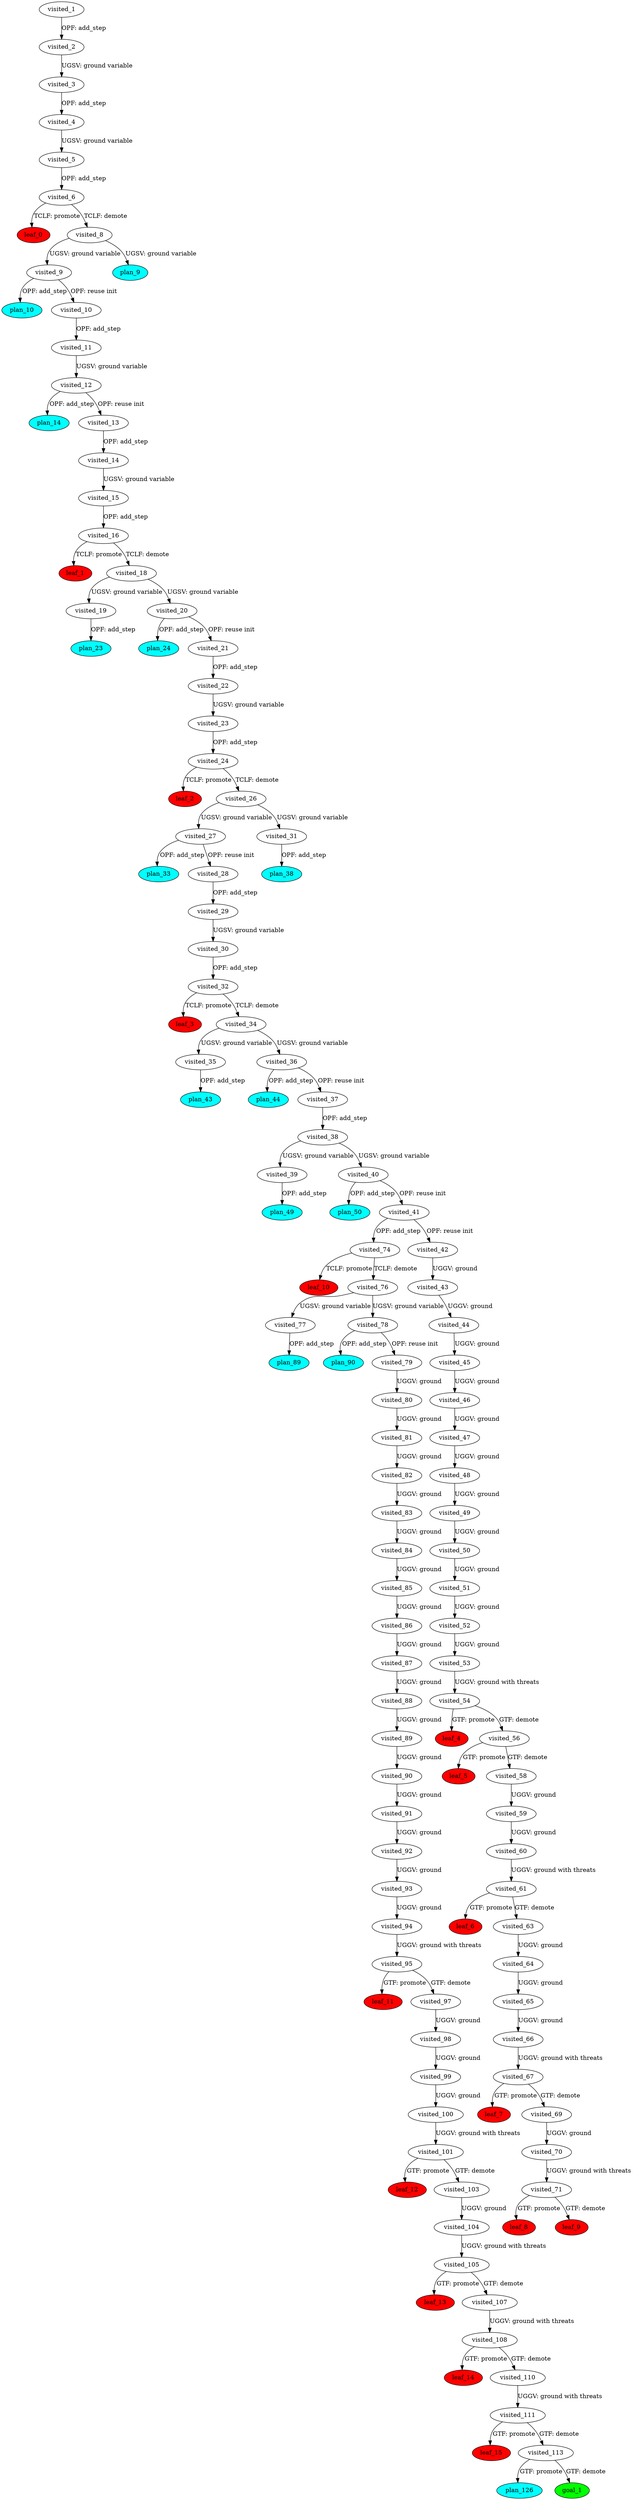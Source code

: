 digraph {
	"b11af726-2d5d-2395-e901-a768ebd14b0c" [label=plan_0 fillcolor=cyan style=filled]
	"b11af726-2d5d-2395-e901-a768ebd14b0c" [label=visited_1 fillcolor=white style=filled]
	"c8cba592-b0ca-d2eb-0fe1-621ad6e1ba00" [label=plan_1 fillcolor=cyan style=filled]
	"b11af726-2d5d-2395-e901-a768ebd14b0c" -> "c8cba592-b0ca-d2eb-0fe1-621ad6e1ba00" [label="OPF: add_step"]
	"c8cba592-b0ca-d2eb-0fe1-621ad6e1ba00" [label=visited_2 fillcolor=white style=filled]
	"f740d87c-500a-174e-af65-e8ccf9cf8499" [label=plan_2 fillcolor=cyan style=filled]
	"c8cba592-b0ca-d2eb-0fe1-621ad6e1ba00" -> "f740d87c-500a-174e-af65-e8ccf9cf8499" [label="UGSV: ground variable"]
	"f740d87c-500a-174e-af65-e8ccf9cf8499" [label=visited_3 fillcolor=white style=filled]
	"be6127a8-0351-b09d-0dc5-fb068d5809b7" [label=plan_3 fillcolor=cyan style=filled]
	"f740d87c-500a-174e-af65-e8ccf9cf8499" -> "be6127a8-0351-b09d-0dc5-fb068d5809b7" [label="OPF: add_step"]
	"be6127a8-0351-b09d-0dc5-fb068d5809b7" [label=visited_4 fillcolor=white style=filled]
	"43a534d2-8e7d-3f5a-4773-e66a6db2b020" [label=plan_4 fillcolor=cyan style=filled]
	"be6127a8-0351-b09d-0dc5-fb068d5809b7" -> "43a534d2-8e7d-3f5a-4773-e66a6db2b020" [label="UGSV: ground variable"]
	"43a534d2-8e7d-3f5a-4773-e66a6db2b020" [label=visited_5 fillcolor=white style=filled]
	"d89462e8-9580-1c3a-2932-a211214c0a4d" [label=plan_5 fillcolor=cyan style=filled]
	"43a534d2-8e7d-3f5a-4773-e66a6db2b020" -> "d89462e8-9580-1c3a-2932-a211214c0a4d" [label="OPF: add_step"]
	"d89462e8-9580-1c3a-2932-a211214c0a4d" [label=visited_6 fillcolor=white style=filled]
	"8b074d1a-6a7a-7841-28cc-812a8150e0c9" [label=plan_6 fillcolor=cyan style=filled]
	"d89462e8-9580-1c3a-2932-a211214c0a4d" -> "8b074d1a-6a7a-7841-28cc-812a8150e0c9" [label="TCLF: promote"]
	"597278c5-1789-be63-6746-5743897b303d" [label=plan_7 fillcolor=cyan style=filled]
	"d89462e8-9580-1c3a-2932-a211214c0a4d" -> "597278c5-1789-be63-6746-5743897b303d" [label="TCLF: demote"]
	"8b074d1a-6a7a-7841-28cc-812a8150e0c9" [label=visited_7 fillcolor=white style=filled]
	"8b074d1a-6a7a-7841-28cc-812a8150e0c9" [label=leaf_0 fillcolor=red style=filled]
	"597278c5-1789-be63-6746-5743897b303d" [label=visited_8 fillcolor=white style=filled]
	"a9d049dc-369e-5af8-e226-49ee38a06ffe" [label=plan_8 fillcolor=cyan style=filled]
	"597278c5-1789-be63-6746-5743897b303d" -> "a9d049dc-369e-5af8-e226-49ee38a06ffe" [label="UGSV: ground variable"]
	"4b27b079-5c5d-3f1b-54c0-c6c254f6516e" [label=plan_9 fillcolor=cyan style=filled]
	"597278c5-1789-be63-6746-5743897b303d" -> "4b27b079-5c5d-3f1b-54c0-c6c254f6516e" [label="UGSV: ground variable"]
	"a9d049dc-369e-5af8-e226-49ee38a06ffe" [label=visited_9 fillcolor=white style=filled]
	"9e47a339-c0ae-0b1a-f347-673637ec07a6" [label=plan_10 fillcolor=cyan style=filled]
	"a9d049dc-369e-5af8-e226-49ee38a06ffe" -> "9e47a339-c0ae-0b1a-f347-673637ec07a6" [label="OPF: add_step"]
	"06531d47-4867-7b30-b956-77318a4cfe1f" [label=plan_11 fillcolor=cyan style=filled]
	"a9d049dc-369e-5af8-e226-49ee38a06ffe" -> "06531d47-4867-7b30-b956-77318a4cfe1f" [label="OPF: reuse init"]
	"06531d47-4867-7b30-b956-77318a4cfe1f" [label=visited_10 fillcolor=white style=filled]
	"c53f1db3-d275-bd43-8451-7303e94d4fbe" [label=plan_12 fillcolor=cyan style=filled]
	"06531d47-4867-7b30-b956-77318a4cfe1f" -> "c53f1db3-d275-bd43-8451-7303e94d4fbe" [label="OPF: add_step"]
	"c53f1db3-d275-bd43-8451-7303e94d4fbe" [label=visited_11 fillcolor=white style=filled]
	"12767d13-f093-8776-d116-d014a5850828" [label=plan_13 fillcolor=cyan style=filled]
	"c53f1db3-d275-bd43-8451-7303e94d4fbe" -> "12767d13-f093-8776-d116-d014a5850828" [label="UGSV: ground variable"]
	"12767d13-f093-8776-d116-d014a5850828" [label=visited_12 fillcolor=white style=filled]
	"09b2eae6-54eb-4c91-b784-ae08758fc8fa" [label=plan_14 fillcolor=cyan style=filled]
	"12767d13-f093-8776-d116-d014a5850828" -> "09b2eae6-54eb-4c91-b784-ae08758fc8fa" [label="OPF: add_step"]
	"af95be79-c971-bf51-4a32-bb221b2bb2ec" [label=plan_15 fillcolor=cyan style=filled]
	"12767d13-f093-8776-d116-d014a5850828" -> "af95be79-c971-bf51-4a32-bb221b2bb2ec" [label="OPF: reuse init"]
	"af95be79-c971-bf51-4a32-bb221b2bb2ec" [label=visited_13 fillcolor=white style=filled]
	"481186e9-1625-34ca-9b47-e6394d2551eb" [label=plan_16 fillcolor=cyan style=filled]
	"af95be79-c971-bf51-4a32-bb221b2bb2ec" -> "481186e9-1625-34ca-9b47-e6394d2551eb" [label="OPF: add_step"]
	"481186e9-1625-34ca-9b47-e6394d2551eb" [label=visited_14 fillcolor=white style=filled]
	"35c606b5-4e00-3d55-15ca-dfaff26d3dd3" [label=plan_17 fillcolor=cyan style=filled]
	"481186e9-1625-34ca-9b47-e6394d2551eb" -> "35c606b5-4e00-3d55-15ca-dfaff26d3dd3" [label="UGSV: ground variable"]
	"35c606b5-4e00-3d55-15ca-dfaff26d3dd3" [label=visited_15 fillcolor=white style=filled]
	"e7d73d1d-69a3-b991-3634-646c5806a961" [label=plan_18 fillcolor=cyan style=filled]
	"35c606b5-4e00-3d55-15ca-dfaff26d3dd3" -> "e7d73d1d-69a3-b991-3634-646c5806a961" [label="OPF: add_step"]
	"e7d73d1d-69a3-b991-3634-646c5806a961" [label=visited_16 fillcolor=white style=filled]
	"7c6166df-515a-6b43-3189-1f48e66e2c11" [label=plan_19 fillcolor=cyan style=filled]
	"e7d73d1d-69a3-b991-3634-646c5806a961" -> "7c6166df-515a-6b43-3189-1f48e66e2c11" [label="TCLF: promote"]
	"a8cfe589-9dc8-9e1a-540e-7d01735d88f3" [label=plan_20 fillcolor=cyan style=filled]
	"e7d73d1d-69a3-b991-3634-646c5806a961" -> "a8cfe589-9dc8-9e1a-540e-7d01735d88f3" [label="TCLF: demote"]
	"7c6166df-515a-6b43-3189-1f48e66e2c11" [label=visited_17 fillcolor=white style=filled]
	"7c6166df-515a-6b43-3189-1f48e66e2c11" [label=leaf_1 fillcolor=red style=filled]
	"a8cfe589-9dc8-9e1a-540e-7d01735d88f3" [label=visited_18 fillcolor=white style=filled]
	"27035b27-958c-2936-b186-78ce4e40bfba" [label=plan_21 fillcolor=cyan style=filled]
	"a8cfe589-9dc8-9e1a-540e-7d01735d88f3" -> "27035b27-958c-2936-b186-78ce4e40bfba" [label="UGSV: ground variable"]
	"cec56969-5d4f-7107-911d-dc7990c80420" [label=plan_22 fillcolor=cyan style=filled]
	"a8cfe589-9dc8-9e1a-540e-7d01735d88f3" -> "cec56969-5d4f-7107-911d-dc7990c80420" [label="UGSV: ground variable"]
	"27035b27-958c-2936-b186-78ce4e40bfba" [label=visited_19 fillcolor=white style=filled]
	"2b2bf58c-6da5-8dad-f56a-abc050fb35b0" [label=plan_23 fillcolor=cyan style=filled]
	"27035b27-958c-2936-b186-78ce4e40bfba" -> "2b2bf58c-6da5-8dad-f56a-abc050fb35b0" [label="OPF: add_step"]
	"cec56969-5d4f-7107-911d-dc7990c80420" [label=visited_20 fillcolor=white style=filled]
	"d0095507-07fc-584e-a1b2-462781d67019" [label=plan_24 fillcolor=cyan style=filled]
	"cec56969-5d4f-7107-911d-dc7990c80420" -> "d0095507-07fc-584e-a1b2-462781d67019" [label="OPF: add_step"]
	"23ef5561-839e-7623-c1d8-41d32a74b90c" [label=plan_25 fillcolor=cyan style=filled]
	"cec56969-5d4f-7107-911d-dc7990c80420" -> "23ef5561-839e-7623-c1d8-41d32a74b90c" [label="OPF: reuse init"]
	"23ef5561-839e-7623-c1d8-41d32a74b90c" [label=visited_21 fillcolor=white style=filled]
	"90fcc9f1-2ddc-756b-28c2-cce9723b80d4" [label=plan_26 fillcolor=cyan style=filled]
	"23ef5561-839e-7623-c1d8-41d32a74b90c" -> "90fcc9f1-2ddc-756b-28c2-cce9723b80d4" [label="OPF: add_step"]
	"90fcc9f1-2ddc-756b-28c2-cce9723b80d4" [label=visited_22 fillcolor=white style=filled]
	"f9012b9c-6057-153a-4067-f79084440504" [label=plan_27 fillcolor=cyan style=filled]
	"90fcc9f1-2ddc-756b-28c2-cce9723b80d4" -> "f9012b9c-6057-153a-4067-f79084440504" [label="UGSV: ground variable"]
	"f9012b9c-6057-153a-4067-f79084440504" [label=visited_23 fillcolor=white style=filled]
	"67e54646-8430-f0fa-390f-ecf5e8410a39" [label=plan_28 fillcolor=cyan style=filled]
	"f9012b9c-6057-153a-4067-f79084440504" -> "67e54646-8430-f0fa-390f-ecf5e8410a39" [label="OPF: add_step"]
	"67e54646-8430-f0fa-390f-ecf5e8410a39" [label=visited_24 fillcolor=white style=filled]
	"2598f383-9280-3da2-e40b-50e40a086989" [label=plan_29 fillcolor=cyan style=filled]
	"67e54646-8430-f0fa-390f-ecf5e8410a39" -> "2598f383-9280-3da2-e40b-50e40a086989" [label="TCLF: promote"]
	"ec257a75-421d-4dca-2a95-59080e503fd8" [label=plan_30 fillcolor=cyan style=filled]
	"67e54646-8430-f0fa-390f-ecf5e8410a39" -> "ec257a75-421d-4dca-2a95-59080e503fd8" [label="TCLF: demote"]
	"2598f383-9280-3da2-e40b-50e40a086989" [label=visited_25 fillcolor=white style=filled]
	"2598f383-9280-3da2-e40b-50e40a086989" [label=leaf_2 fillcolor=red style=filled]
	"ec257a75-421d-4dca-2a95-59080e503fd8" [label=visited_26 fillcolor=white style=filled]
	"67cbfc39-f54f-1b92-8442-906f2e16f0b6" [label=plan_31 fillcolor=cyan style=filled]
	"ec257a75-421d-4dca-2a95-59080e503fd8" -> "67cbfc39-f54f-1b92-8442-906f2e16f0b6" [label="UGSV: ground variable"]
	"a33b3dfd-9048-65c6-f820-5aa7996f7e88" [label=plan_32 fillcolor=cyan style=filled]
	"ec257a75-421d-4dca-2a95-59080e503fd8" -> "a33b3dfd-9048-65c6-f820-5aa7996f7e88" [label="UGSV: ground variable"]
	"67cbfc39-f54f-1b92-8442-906f2e16f0b6" [label=visited_27 fillcolor=white style=filled]
	"ba5c865d-b834-4070-e0e5-f6e504c44853" [label=plan_33 fillcolor=cyan style=filled]
	"67cbfc39-f54f-1b92-8442-906f2e16f0b6" -> "ba5c865d-b834-4070-e0e5-f6e504c44853" [label="OPF: add_step"]
	"e6cfcbd8-79d2-9001-2d6b-8a4e18a70609" [label=plan_34 fillcolor=cyan style=filled]
	"67cbfc39-f54f-1b92-8442-906f2e16f0b6" -> "e6cfcbd8-79d2-9001-2d6b-8a4e18a70609" [label="OPF: reuse init"]
	"e6cfcbd8-79d2-9001-2d6b-8a4e18a70609" [label=visited_28 fillcolor=white style=filled]
	"e0b4659a-09fe-4cdd-998d-65ba9d6022c5" [label=plan_35 fillcolor=cyan style=filled]
	"e6cfcbd8-79d2-9001-2d6b-8a4e18a70609" -> "e0b4659a-09fe-4cdd-998d-65ba9d6022c5" [label="OPF: add_step"]
	"e0b4659a-09fe-4cdd-998d-65ba9d6022c5" [label=visited_29 fillcolor=white style=filled]
	"85c53910-93f6-f723-01d2-3a76ca179780" [label=plan_36 fillcolor=cyan style=filled]
	"e0b4659a-09fe-4cdd-998d-65ba9d6022c5" -> "85c53910-93f6-f723-01d2-3a76ca179780" [label="UGSV: ground variable"]
	"85c53910-93f6-f723-01d2-3a76ca179780" [label=visited_30 fillcolor=white style=filled]
	"cde5c35a-b011-7b0a-3496-51d6a79055b0" [label=plan_37 fillcolor=cyan style=filled]
	"85c53910-93f6-f723-01d2-3a76ca179780" -> "cde5c35a-b011-7b0a-3496-51d6a79055b0" [label="OPF: add_step"]
	"a33b3dfd-9048-65c6-f820-5aa7996f7e88" [label=visited_31 fillcolor=white style=filled]
	"639c4c6c-2926-205d-0d53-551ab4f02f6f" [label=plan_38 fillcolor=cyan style=filled]
	"a33b3dfd-9048-65c6-f820-5aa7996f7e88" -> "639c4c6c-2926-205d-0d53-551ab4f02f6f" [label="OPF: add_step"]
	"cde5c35a-b011-7b0a-3496-51d6a79055b0" [label=visited_32 fillcolor=white style=filled]
	"5c17ebb5-093b-4d72-ac8c-dcaf2b633b18" [label=plan_39 fillcolor=cyan style=filled]
	"cde5c35a-b011-7b0a-3496-51d6a79055b0" -> "5c17ebb5-093b-4d72-ac8c-dcaf2b633b18" [label="TCLF: promote"]
	"f9c3ee05-0012-d399-a7af-55453d3fec1b" [label=plan_40 fillcolor=cyan style=filled]
	"cde5c35a-b011-7b0a-3496-51d6a79055b0" -> "f9c3ee05-0012-d399-a7af-55453d3fec1b" [label="TCLF: demote"]
	"5c17ebb5-093b-4d72-ac8c-dcaf2b633b18" [label=visited_33 fillcolor=white style=filled]
	"5c17ebb5-093b-4d72-ac8c-dcaf2b633b18" [label=leaf_3 fillcolor=red style=filled]
	"f9c3ee05-0012-d399-a7af-55453d3fec1b" [label=visited_34 fillcolor=white style=filled]
	"46a3cc71-ff2f-6883-163b-5481284e4cd4" [label=plan_41 fillcolor=cyan style=filled]
	"f9c3ee05-0012-d399-a7af-55453d3fec1b" -> "46a3cc71-ff2f-6883-163b-5481284e4cd4" [label="UGSV: ground variable"]
	"ab6ef8dd-5a66-9316-6641-4954c798a445" [label=plan_42 fillcolor=cyan style=filled]
	"f9c3ee05-0012-d399-a7af-55453d3fec1b" -> "ab6ef8dd-5a66-9316-6641-4954c798a445" [label="UGSV: ground variable"]
	"46a3cc71-ff2f-6883-163b-5481284e4cd4" [label=visited_35 fillcolor=white style=filled]
	"33478a91-9609-598e-67cb-a27a65281970" [label=plan_43 fillcolor=cyan style=filled]
	"46a3cc71-ff2f-6883-163b-5481284e4cd4" -> "33478a91-9609-598e-67cb-a27a65281970" [label="OPF: add_step"]
	"ab6ef8dd-5a66-9316-6641-4954c798a445" [label=visited_36 fillcolor=white style=filled]
	"dcad8ec2-963a-4333-e582-95dc75f1c654" [label=plan_44 fillcolor=cyan style=filled]
	"ab6ef8dd-5a66-9316-6641-4954c798a445" -> "dcad8ec2-963a-4333-e582-95dc75f1c654" [label="OPF: add_step"]
	"d61a080a-3fec-0a37-d5be-a8dc33e88249" [label=plan_45 fillcolor=cyan style=filled]
	"ab6ef8dd-5a66-9316-6641-4954c798a445" -> "d61a080a-3fec-0a37-d5be-a8dc33e88249" [label="OPF: reuse init"]
	"d61a080a-3fec-0a37-d5be-a8dc33e88249" [label=visited_37 fillcolor=white style=filled]
	"c7688339-27ef-5357-5b24-9c2a9e5c5dcd" [label=plan_46 fillcolor=cyan style=filled]
	"d61a080a-3fec-0a37-d5be-a8dc33e88249" -> "c7688339-27ef-5357-5b24-9c2a9e5c5dcd" [label="OPF: add_step"]
	"c7688339-27ef-5357-5b24-9c2a9e5c5dcd" [label=visited_38 fillcolor=white style=filled]
	"2fe938e4-427b-bffb-dca1-adcc9cdf0664" [label=plan_47 fillcolor=cyan style=filled]
	"c7688339-27ef-5357-5b24-9c2a9e5c5dcd" -> "2fe938e4-427b-bffb-dca1-adcc9cdf0664" [label="UGSV: ground variable"]
	"44f7f01a-3cb5-26d7-434a-130e8c6ea6ad" [label=plan_48 fillcolor=cyan style=filled]
	"c7688339-27ef-5357-5b24-9c2a9e5c5dcd" -> "44f7f01a-3cb5-26d7-434a-130e8c6ea6ad" [label="UGSV: ground variable"]
	"2fe938e4-427b-bffb-dca1-adcc9cdf0664" [label=visited_39 fillcolor=white style=filled]
	"57d52b78-9cf3-137e-f562-037b78aa16ea" [label=plan_49 fillcolor=cyan style=filled]
	"2fe938e4-427b-bffb-dca1-adcc9cdf0664" -> "57d52b78-9cf3-137e-f562-037b78aa16ea" [label="OPF: add_step"]
	"44f7f01a-3cb5-26d7-434a-130e8c6ea6ad" [label=visited_40 fillcolor=white style=filled]
	"42803aa0-55ac-0d06-be9d-a9517329af6e" [label=plan_50 fillcolor=cyan style=filled]
	"44f7f01a-3cb5-26d7-434a-130e8c6ea6ad" -> "42803aa0-55ac-0d06-be9d-a9517329af6e" [label="OPF: add_step"]
	"e33fc52c-4570-83e4-653c-8f74a5076897" [label=plan_51 fillcolor=cyan style=filled]
	"44f7f01a-3cb5-26d7-434a-130e8c6ea6ad" -> "e33fc52c-4570-83e4-653c-8f74a5076897" [label="OPF: reuse init"]
	"e33fc52c-4570-83e4-653c-8f74a5076897" [label=visited_41 fillcolor=white style=filled]
	"f0533851-dce0-e2bb-c7ed-ea0271e4dc42" [label=plan_52 fillcolor=cyan style=filled]
	"e33fc52c-4570-83e4-653c-8f74a5076897" -> "f0533851-dce0-e2bb-c7ed-ea0271e4dc42" [label="OPF: add_step"]
	"def3306a-f998-63f2-7799-fddb79e546e7" [label=plan_53 fillcolor=cyan style=filled]
	"e33fc52c-4570-83e4-653c-8f74a5076897" -> "def3306a-f998-63f2-7799-fddb79e546e7" [label="OPF: reuse init"]
	"def3306a-f998-63f2-7799-fddb79e546e7" [label=visited_42 fillcolor=white style=filled]
	"8c6d768e-45bc-f3ba-ef52-d36e8a63b93c" [label=plan_54 fillcolor=cyan style=filled]
	"def3306a-f998-63f2-7799-fddb79e546e7" -> "8c6d768e-45bc-f3ba-ef52-d36e8a63b93c" [label="UGGV: ground"]
	"8c6d768e-45bc-f3ba-ef52-d36e8a63b93c" [label=visited_43 fillcolor=white style=filled]
	"f2cffcae-f833-ebfb-2296-e3f171e15b9f" [label=plan_55 fillcolor=cyan style=filled]
	"8c6d768e-45bc-f3ba-ef52-d36e8a63b93c" -> "f2cffcae-f833-ebfb-2296-e3f171e15b9f" [label="UGGV: ground"]
	"f2cffcae-f833-ebfb-2296-e3f171e15b9f" [label=visited_44 fillcolor=white style=filled]
	"9740b212-2d52-45f4-8a0e-c018b29769b2" [label=plan_56 fillcolor=cyan style=filled]
	"f2cffcae-f833-ebfb-2296-e3f171e15b9f" -> "9740b212-2d52-45f4-8a0e-c018b29769b2" [label="UGGV: ground"]
	"9740b212-2d52-45f4-8a0e-c018b29769b2" [label=visited_45 fillcolor=white style=filled]
	"bfb8abb9-a18c-5492-74e0-079a98fb4727" [label=plan_57 fillcolor=cyan style=filled]
	"9740b212-2d52-45f4-8a0e-c018b29769b2" -> "bfb8abb9-a18c-5492-74e0-079a98fb4727" [label="UGGV: ground"]
	"bfb8abb9-a18c-5492-74e0-079a98fb4727" [label=visited_46 fillcolor=white style=filled]
	"6f5aad52-9061-498f-e096-521ea2c723d4" [label=plan_58 fillcolor=cyan style=filled]
	"bfb8abb9-a18c-5492-74e0-079a98fb4727" -> "6f5aad52-9061-498f-e096-521ea2c723d4" [label="UGGV: ground"]
	"6f5aad52-9061-498f-e096-521ea2c723d4" [label=visited_47 fillcolor=white style=filled]
	"88a613b4-a3b8-1f92-a3c9-0c6a86017633" [label=plan_59 fillcolor=cyan style=filled]
	"6f5aad52-9061-498f-e096-521ea2c723d4" -> "88a613b4-a3b8-1f92-a3c9-0c6a86017633" [label="UGGV: ground"]
	"88a613b4-a3b8-1f92-a3c9-0c6a86017633" [label=visited_48 fillcolor=white style=filled]
	"7b4d8646-58e0-058f-e8af-301f4f45f6f7" [label=plan_60 fillcolor=cyan style=filled]
	"88a613b4-a3b8-1f92-a3c9-0c6a86017633" -> "7b4d8646-58e0-058f-e8af-301f4f45f6f7" [label="UGGV: ground"]
	"7b4d8646-58e0-058f-e8af-301f4f45f6f7" [label=visited_49 fillcolor=white style=filled]
	"16ed0330-ce01-5413-3a25-16fe8a27b0b0" [label=plan_61 fillcolor=cyan style=filled]
	"7b4d8646-58e0-058f-e8af-301f4f45f6f7" -> "16ed0330-ce01-5413-3a25-16fe8a27b0b0" [label="UGGV: ground"]
	"16ed0330-ce01-5413-3a25-16fe8a27b0b0" [label=visited_50 fillcolor=white style=filled]
	"6986305a-5da3-f9cf-4ed0-730d711dc1dd" [label=plan_62 fillcolor=cyan style=filled]
	"16ed0330-ce01-5413-3a25-16fe8a27b0b0" -> "6986305a-5da3-f9cf-4ed0-730d711dc1dd" [label="UGGV: ground"]
	"6986305a-5da3-f9cf-4ed0-730d711dc1dd" [label=visited_51 fillcolor=white style=filled]
	"02b3c948-4db6-f475-27dd-1ac44282b6e4" [label=plan_63 fillcolor=cyan style=filled]
	"6986305a-5da3-f9cf-4ed0-730d711dc1dd" -> "02b3c948-4db6-f475-27dd-1ac44282b6e4" [label="UGGV: ground"]
	"02b3c948-4db6-f475-27dd-1ac44282b6e4" [label=visited_52 fillcolor=white style=filled]
	"c21f84fc-d0bc-bad5-85f8-0d9b00060d5a" [label=plan_64 fillcolor=cyan style=filled]
	"02b3c948-4db6-f475-27dd-1ac44282b6e4" -> "c21f84fc-d0bc-bad5-85f8-0d9b00060d5a" [label="UGGV: ground"]
	"c21f84fc-d0bc-bad5-85f8-0d9b00060d5a" [label=visited_53 fillcolor=white style=filled]
	"b011b125-0221-11e5-88fc-3da1781d5b6c" [label=plan_65 fillcolor=cyan style=filled]
	"c21f84fc-d0bc-bad5-85f8-0d9b00060d5a" -> "b011b125-0221-11e5-88fc-3da1781d5b6c" [label="UGGV: ground with threats"]
	"b011b125-0221-11e5-88fc-3da1781d5b6c" [label=visited_54 fillcolor=white style=filled]
	"c166a8b3-f26b-cebf-7def-3b8eec0dfc3a" [label=plan_66 fillcolor=cyan style=filled]
	"b011b125-0221-11e5-88fc-3da1781d5b6c" -> "c166a8b3-f26b-cebf-7def-3b8eec0dfc3a" [label="GTF: promote"]
	"c4100108-0256-8389-4cb3-46637a211151" [label=plan_67 fillcolor=cyan style=filled]
	"b011b125-0221-11e5-88fc-3da1781d5b6c" -> "c4100108-0256-8389-4cb3-46637a211151" [label="GTF: demote"]
	"c166a8b3-f26b-cebf-7def-3b8eec0dfc3a" [label=visited_55 fillcolor=white style=filled]
	"c166a8b3-f26b-cebf-7def-3b8eec0dfc3a" [label=leaf_4 fillcolor=red style=filled]
	"c4100108-0256-8389-4cb3-46637a211151" [label=visited_56 fillcolor=white style=filled]
	"98d53cf5-4afc-f9e8-cc47-6b726e310234" [label=plan_68 fillcolor=cyan style=filled]
	"c4100108-0256-8389-4cb3-46637a211151" -> "98d53cf5-4afc-f9e8-cc47-6b726e310234" [label="GTF: promote"]
	"8c57a277-01d9-09b4-cbf8-f29e3b30ee97" [label=plan_69 fillcolor=cyan style=filled]
	"c4100108-0256-8389-4cb3-46637a211151" -> "8c57a277-01d9-09b4-cbf8-f29e3b30ee97" [label="GTF: demote"]
	"98d53cf5-4afc-f9e8-cc47-6b726e310234" [label=visited_57 fillcolor=white style=filled]
	"98d53cf5-4afc-f9e8-cc47-6b726e310234" [label=leaf_5 fillcolor=red style=filled]
	"8c57a277-01d9-09b4-cbf8-f29e3b30ee97" [label=visited_58 fillcolor=white style=filled]
	"e1d55f85-6967-8586-3046-30085fa72012" [label=plan_70 fillcolor=cyan style=filled]
	"8c57a277-01d9-09b4-cbf8-f29e3b30ee97" -> "e1d55f85-6967-8586-3046-30085fa72012" [label="UGGV: ground"]
	"e1d55f85-6967-8586-3046-30085fa72012" [label=visited_59 fillcolor=white style=filled]
	"3ff93134-650e-78e4-6fe6-33f18f807d8b" [label=plan_71 fillcolor=cyan style=filled]
	"e1d55f85-6967-8586-3046-30085fa72012" -> "3ff93134-650e-78e4-6fe6-33f18f807d8b" [label="UGGV: ground"]
	"3ff93134-650e-78e4-6fe6-33f18f807d8b" [label=visited_60 fillcolor=white style=filled]
	"3878becf-60dc-12eb-d413-c85063c4e76d" [label=plan_72 fillcolor=cyan style=filled]
	"3ff93134-650e-78e4-6fe6-33f18f807d8b" -> "3878becf-60dc-12eb-d413-c85063c4e76d" [label="UGGV: ground with threats"]
	"3878becf-60dc-12eb-d413-c85063c4e76d" [label=visited_61 fillcolor=white style=filled]
	"a0152b5b-6c17-e150-1447-16cc4352acea" [label=plan_73 fillcolor=cyan style=filled]
	"3878becf-60dc-12eb-d413-c85063c4e76d" -> "a0152b5b-6c17-e150-1447-16cc4352acea" [label="GTF: promote"]
	"ccca1e14-c3b8-c80f-8440-8e983d53ec43" [label=plan_74 fillcolor=cyan style=filled]
	"3878becf-60dc-12eb-d413-c85063c4e76d" -> "ccca1e14-c3b8-c80f-8440-8e983d53ec43" [label="GTF: demote"]
	"a0152b5b-6c17-e150-1447-16cc4352acea" [label=visited_62 fillcolor=white style=filled]
	"a0152b5b-6c17-e150-1447-16cc4352acea" [label=leaf_6 fillcolor=red style=filled]
	"ccca1e14-c3b8-c80f-8440-8e983d53ec43" [label=visited_63 fillcolor=white style=filled]
	"b1a50a3d-cebd-3b2b-9cfb-bce7e8f2c584" [label=plan_75 fillcolor=cyan style=filled]
	"ccca1e14-c3b8-c80f-8440-8e983d53ec43" -> "b1a50a3d-cebd-3b2b-9cfb-bce7e8f2c584" [label="UGGV: ground"]
	"b1a50a3d-cebd-3b2b-9cfb-bce7e8f2c584" [label=visited_64 fillcolor=white style=filled]
	"a60147c3-48e0-9502-4598-f3c8af449605" [label=plan_76 fillcolor=cyan style=filled]
	"b1a50a3d-cebd-3b2b-9cfb-bce7e8f2c584" -> "a60147c3-48e0-9502-4598-f3c8af449605" [label="UGGV: ground"]
	"a60147c3-48e0-9502-4598-f3c8af449605" [label=visited_65 fillcolor=white style=filled]
	"44d18524-cf0e-1567-882d-7fc1be3074f8" [label=plan_77 fillcolor=cyan style=filled]
	"a60147c3-48e0-9502-4598-f3c8af449605" -> "44d18524-cf0e-1567-882d-7fc1be3074f8" [label="UGGV: ground"]
	"44d18524-cf0e-1567-882d-7fc1be3074f8" [label=visited_66 fillcolor=white style=filled]
	"1c405045-4a22-eae9-22f9-cafe2eb23ca3" [label=plan_78 fillcolor=cyan style=filled]
	"44d18524-cf0e-1567-882d-7fc1be3074f8" -> "1c405045-4a22-eae9-22f9-cafe2eb23ca3" [label="UGGV: ground with threats"]
	"1c405045-4a22-eae9-22f9-cafe2eb23ca3" [label=visited_67 fillcolor=white style=filled]
	"73e88db6-9e23-83d0-7491-5c14a30b669c" [label=plan_79 fillcolor=cyan style=filled]
	"1c405045-4a22-eae9-22f9-cafe2eb23ca3" -> "73e88db6-9e23-83d0-7491-5c14a30b669c" [label="GTF: promote"]
	"7df37378-9f6c-cab4-b352-2c1845aa9503" [label=plan_80 fillcolor=cyan style=filled]
	"1c405045-4a22-eae9-22f9-cafe2eb23ca3" -> "7df37378-9f6c-cab4-b352-2c1845aa9503" [label="GTF: demote"]
	"73e88db6-9e23-83d0-7491-5c14a30b669c" [label=visited_68 fillcolor=white style=filled]
	"73e88db6-9e23-83d0-7491-5c14a30b669c" [label=leaf_7 fillcolor=red style=filled]
	"7df37378-9f6c-cab4-b352-2c1845aa9503" [label=visited_69 fillcolor=white style=filled]
	"26f341c8-04f7-18c8-5215-b5033012f819" [label=plan_81 fillcolor=cyan style=filled]
	"7df37378-9f6c-cab4-b352-2c1845aa9503" -> "26f341c8-04f7-18c8-5215-b5033012f819" [label="UGGV: ground"]
	"26f341c8-04f7-18c8-5215-b5033012f819" [label=visited_70 fillcolor=white style=filled]
	"4838a888-1a2e-9864-f8ea-ca362f999b2a" [label=plan_82 fillcolor=cyan style=filled]
	"26f341c8-04f7-18c8-5215-b5033012f819" -> "4838a888-1a2e-9864-f8ea-ca362f999b2a" [label="UGGV: ground with threats"]
	"4838a888-1a2e-9864-f8ea-ca362f999b2a" [label=visited_71 fillcolor=white style=filled]
	"703c1286-b717-14cd-2002-91bb44e9f8fb" [label=plan_83 fillcolor=cyan style=filled]
	"4838a888-1a2e-9864-f8ea-ca362f999b2a" -> "703c1286-b717-14cd-2002-91bb44e9f8fb" [label="GTF: promote"]
	"17172654-3b99-7815-0219-a9c7ba23b07a" [label=plan_84 fillcolor=cyan style=filled]
	"4838a888-1a2e-9864-f8ea-ca362f999b2a" -> "17172654-3b99-7815-0219-a9c7ba23b07a" [label="GTF: demote"]
	"703c1286-b717-14cd-2002-91bb44e9f8fb" [label=visited_72 fillcolor=white style=filled]
	"703c1286-b717-14cd-2002-91bb44e9f8fb" [label=leaf_8 fillcolor=red style=filled]
	"17172654-3b99-7815-0219-a9c7ba23b07a" [label=visited_73 fillcolor=white style=filled]
	"17172654-3b99-7815-0219-a9c7ba23b07a" [label=leaf_9 fillcolor=red style=filled]
	"f0533851-dce0-e2bb-c7ed-ea0271e4dc42" [label=visited_74 fillcolor=white style=filled]
	"3799a376-7e5b-3ac9-03c5-01fe269334ef" [label=plan_85 fillcolor=cyan style=filled]
	"f0533851-dce0-e2bb-c7ed-ea0271e4dc42" -> "3799a376-7e5b-3ac9-03c5-01fe269334ef" [label="TCLF: promote"]
	"c9254bb5-4fc3-7d4e-6b95-0c1d578799d9" [label=plan_86 fillcolor=cyan style=filled]
	"f0533851-dce0-e2bb-c7ed-ea0271e4dc42" -> "c9254bb5-4fc3-7d4e-6b95-0c1d578799d9" [label="TCLF: demote"]
	"3799a376-7e5b-3ac9-03c5-01fe269334ef" [label=visited_75 fillcolor=white style=filled]
	"3799a376-7e5b-3ac9-03c5-01fe269334ef" [label=leaf_10 fillcolor=red style=filled]
	"c9254bb5-4fc3-7d4e-6b95-0c1d578799d9" [label=visited_76 fillcolor=white style=filled]
	"5f13e10b-ff7a-884d-7f96-dd35cca99089" [label=plan_87 fillcolor=cyan style=filled]
	"c9254bb5-4fc3-7d4e-6b95-0c1d578799d9" -> "5f13e10b-ff7a-884d-7f96-dd35cca99089" [label="UGSV: ground variable"]
	"081fec82-ca9a-cf77-b26a-51a576b40672" [label=plan_88 fillcolor=cyan style=filled]
	"c9254bb5-4fc3-7d4e-6b95-0c1d578799d9" -> "081fec82-ca9a-cf77-b26a-51a576b40672" [label="UGSV: ground variable"]
	"5f13e10b-ff7a-884d-7f96-dd35cca99089" [label=visited_77 fillcolor=white style=filled]
	"c02553ea-d7f2-a678-1489-8025548b2ce3" [label=plan_89 fillcolor=cyan style=filled]
	"5f13e10b-ff7a-884d-7f96-dd35cca99089" -> "c02553ea-d7f2-a678-1489-8025548b2ce3" [label="OPF: add_step"]
	"081fec82-ca9a-cf77-b26a-51a576b40672" [label=visited_78 fillcolor=white style=filled]
	"cb5d2b59-2ad8-20ca-03db-7a2e531350e0" [label=plan_90 fillcolor=cyan style=filled]
	"081fec82-ca9a-cf77-b26a-51a576b40672" -> "cb5d2b59-2ad8-20ca-03db-7a2e531350e0" [label="OPF: add_step"]
	"7d76ab58-b271-115b-8af0-9ec34b726a7c" [label=plan_91 fillcolor=cyan style=filled]
	"081fec82-ca9a-cf77-b26a-51a576b40672" -> "7d76ab58-b271-115b-8af0-9ec34b726a7c" [label="OPF: reuse init"]
	"7d76ab58-b271-115b-8af0-9ec34b726a7c" [label=visited_79 fillcolor=white style=filled]
	"8b2ab759-2fc6-c4e6-9113-5d7e30952621" [label=plan_92 fillcolor=cyan style=filled]
	"7d76ab58-b271-115b-8af0-9ec34b726a7c" -> "8b2ab759-2fc6-c4e6-9113-5d7e30952621" [label="UGGV: ground"]
	"8b2ab759-2fc6-c4e6-9113-5d7e30952621" [label=visited_80 fillcolor=white style=filled]
	"77e8b762-bb7e-b979-52dc-bffd59008d65" [label=plan_93 fillcolor=cyan style=filled]
	"8b2ab759-2fc6-c4e6-9113-5d7e30952621" -> "77e8b762-bb7e-b979-52dc-bffd59008d65" [label="UGGV: ground"]
	"77e8b762-bb7e-b979-52dc-bffd59008d65" [label=visited_81 fillcolor=white style=filled]
	"994316bb-d4d3-53a5-de1f-1619467ba9e5" [label=plan_94 fillcolor=cyan style=filled]
	"77e8b762-bb7e-b979-52dc-bffd59008d65" -> "994316bb-d4d3-53a5-de1f-1619467ba9e5" [label="UGGV: ground"]
	"994316bb-d4d3-53a5-de1f-1619467ba9e5" [label=visited_82 fillcolor=white style=filled]
	"290c4414-8df5-0b01-dc4d-b762ea1af7d2" [label=plan_95 fillcolor=cyan style=filled]
	"994316bb-d4d3-53a5-de1f-1619467ba9e5" -> "290c4414-8df5-0b01-dc4d-b762ea1af7d2" [label="UGGV: ground"]
	"290c4414-8df5-0b01-dc4d-b762ea1af7d2" [label=visited_83 fillcolor=white style=filled]
	"730ad7de-27af-bff9-87f8-9f6211a1e557" [label=plan_96 fillcolor=cyan style=filled]
	"290c4414-8df5-0b01-dc4d-b762ea1af7d2" -> "730ad7de-27af-bff9-87f8-9f6211a1e557" [label="UGGV: ground"]
	"730ad7de-27af-bff9-87f8-9f6211a1e557" [label=visited_84 fillcolor=white style=filled]
	"8aa6b006-436a-db9d-d1c5-6a004bb13407" [label=plan_97 fillcolor=cyan style=filled]
	"730ad7de-27af-bff9-87f8-9f6211a1e557" -> "8aa6b006-436a-db9d-d1c5-6a004bb13407" [label="UGGV: ground"]
	"8aa6b006-436a-db9d-d1c5-6a004bb13407" [label=visited_85 fillcolor=white style=filled]
	"c6a28e4e-002f-2ca4-743e-85315dfb1922" [label=plan_98 fillcolor=cyan style=filled]
	"8aa6b006-436a-db9d-d1c5-6a004bb13407" -> "c6a28e4e-002f-2ca4-743e-85315dfb1922" [label="UGGV: ground"]
	"c6a28e4e-002f-2ca4-743e-85315dfb1922" [label=visited_86 fillcolor=white style=filled]
	"bbd0fe6c-6108-ffcc-8186-722ba355ad05" [label=plan_99 fillcolor=cyan style=filled]
	"c6a28e4e-002f-2ca4-743e-85315dfb1922" -> "bbd0fe6c-6108-ffcc-8186-722ba355ad05" [label="UGGV: ground"]
	"bbd0fe6c-6108-ffcc-8186-722ba355ad05" [label=visited_87 fillcolor=white style=filled]
	"9ea6ed4a-04ca-d30a-e207-db202f7f2cd7" [label=plan_100 fillcolor=cyan style=filled]
	"bbd0fe6c-6108-ffcc-8186-722ba355ad05" -> "9ea6ed4a-04ca-d30a-e207-db202f7f2cd7" [label="UGGV: ground"]
	"9ea6ed4a-04ca-d30a-e207-db202f7f2cd7" [label=visited_88 fillcolor=white style=filled]
	"9ec5405d-c6a9-0598-5d34-0833db592a19" [label=plan_101 fillcolor=cyan style=filled]
	"9ea6ed4a-04ca-d30a-e207-db202f7f2cd7" -> "9ec5405d-c6a9-0598-5d34-0833db592a19" [label="UGGV: ground"]
	"9ec5405d-c6a9-0598-5d34-0833db592a19" [label=visited_89 fillcolor=white style=filled]
	"10372a5c-b893-b08a-5219-02163d211daf" [label=plan_102 fillcolor=cyan style=filled]
	"9ec5405d-c6a9-0598-5d34-0833db592a19" -> "10372a5c-b893-b08a-5219-02163d211daf" [label="UGGV: ground"]
	"10372a5c-b893-b08a-5219-02163d211daf" [label=visited_90 fillcolor=white style=filled]
	"d1ad3e51-89f9-0de9-f798-0131a885a7b4" [label=plan_103 fillcolor=cyan style=filled]
	"10372a5c-b893-b08a-5219-02163d211daf" -> "d1ad3e51-89f9-0de9-f798-0131a885a7b4" [label="UGGV: ground"]
	"d1ad3e51-89f9-0de9-f798-0131a885a7b4" [label=visited_91 fillcolor=white style=filled]
	"aee7c7a5-8629-6fbe-309b-48dd63329992" [label=plan_104 fillcolor=cyan style=filled]
	"d1ad3e51-89f9-0de9-f798-0131a885a7b4" -> "aee7c7a5-8629-6fbe-309b-48dd63329992" [label="UGGV: ground"]
	"aee7c7a5-8629-6fbe-309b-48dd63329992" [label=visited_92 fillcolor=white style=filled]
	"277529a2-8d2c-fe83-c407-26547f5f61aa" [label=plan_105 fillcolor=cyan style=filled]
	"aee7c7a5-8629-6fbe-309b-48dd63329992" -> "277529a2-8d2c-fe83-c407-26547f5f61aa" [label="UGGV: ground"]
	"277529a2-8d2c-fe83-c407-26547f5f61aa" [label=visited_93 fillcolor=white style=filled]
	"68e8f311-5295-ea96-487b-25d79cf023dd" [label=plan_106 fillcolor=cyan style=filled]
	"277529a2-8d2c-fe83-c407-26547f5f61aa" -> "68e8f311-5295-ea96-487b-25d79cf023dd" [label="UGGV: ground"]
	"68e8f311-5295-ea96-487b-25d79cf023dd" [label=visited_94 fillcolor=white style=filled]
	"0b34fc84-1111-ee29-a8ad-153985f0786a" [label=plan_107 fillcolor=cyan style=filled]
	"68e8f311-5295-ea96-487b-25d79cf023dd" -> "0b34fc84-1111-ee29-a8ad-153985f0786a" [label="UGGV: ground with threats"]
	"0b34fc84-1111-ee29-a8ad-153985f0786a" [label=visited_95 fillcolor=white style=filled]
	"2dbb45bd-2138-e2e6-f013-a170d5cf3b4c" [label=plan_108 fillcolor=cyan style=filled]
	"0b34fc84-1111-ee29-a8ad-153985f0786a" -> "2dbb45bd-2138-e2e6-f013-a170d5cf3b4c" [label="GTF: promote"]
	"1b67f7bb-33bb-7382-0801-8e83df9d3910" [label=plan_109 fillcolor=cyan style=filled]
	"0b34fc84-1111-ee29-a8ad-153985f0786a" -> "1b67f7bb-33bb-7382-0801-8e83df9d3910" [label="GTF: demote"]
	"2dbb45bd-2138-e2e6-f013-a170d5cf3b4c" [label=visited_96 fillcolor=white style=filled]
	"2dbb45bd-2138-e2e6-f013-a170d5cf3b4c" [label=leaf_11 fillcolor=red style=filled]
	"1b67f7bb-33bb-7382-0801-8e83df9d3910" [label=visited_97 fillcolor=white style=filled]
	"08252b39-1947-ea42-310d-c9d17c413a2a" [label=plan_110 fillcolor=cyan style=filled]
	"1b67f7bb-33bb-7382-0801-8e83df9d3910" -> "08252b39-1947-ea42-310d-c9d17c413a2a" [label="UGGV: ground"]
	"08252b39-1947-ea42-310d-c9d17c413a2a" [label=visited_98 fillcolor=white style=filled]
	"637b3648-d617-b9c0-a449-d64f922ddab6" [label=plan_111 fillcolor=cyan style=filled]
	"08252b39-1947-ea42-310d-c9d17c413a2a" -> "637b3648-d617-b9c0-a449-d64f922ddab6" [label="UGGV: ground"]
	"637b3648-d617-b9c0-a449-d64f922ddab6" [label=visited_99 fillcolor=white style=filled]
	"9fbc879e-869c-3a8e-7d6a-b7c2a86d8706" [label=plan_112 fillcolor=cyan style=filled]
	"637b3648-d617-b9c0-a449-d64f922ddab6" -> "9fbc879e-869c-3a8e-7d6a-b7c2a86d8706" [label="UGGV: ground"]
	"9fbc879e-869c-3a8e-7d6a-b7c2a86d8706" [label=visited_100 fillcolor=white style=filled]
	"b7c4b3ee-9b1f-c6d1-3881-49dc5dc96097" [label=plan_113 fillcolor=cyan style=filled]
	"9fbc879e-869c-3a8e-7d6a-b7c2a86d8706" -> "b7c4b3ee-9b1f-c6d1-3881-49dc5dc96097" [label="UGGV: ground with threats"]
	"b7c4b3ee-9b1f-c6d1-3881-49dc5dc96097" [label=visited_101 fillcolor=white style=filled]
	"ebc8f6b7-ee22-4f70-0359-9c6d1224cbd2" [label=plan_114 fillcolor=cyan style=filled]
	"b7c4b3ee-9b1f-c6d1-3881-49dc5dc96097" -> "ebc8f6b7-ee22-4f70-0359-9c6d1224cbd2" [label="GTF: promote"]
	"edabddab-7dcc-c026-a7df-30b2356fdc0a" [label=plan_115 fillcolor=cyan style=filled]
	"b7c4b3ee-9b1f-c6d1-3881-49dc5dc96097" -> "edabddab-7dcc-c026-a7df-30b2356fdc0a" [label="GTF: demote"]
	"ebc8f6b7-ee22-4f70-0359-9c6d1224cbd2" [label=visited_102 fillcolor=white style=filled]
	"ebc8f6b7-ee22-4f70-0359-9c6d1224cbd2" [label=leaf_12 fillcolor=red style=filled]
	"edabddab-7dcc-c026-a7df-30b2356fdc0a" [label=visited_103 fillcolor=white style=filled]
	"77d2b94f-1478-0c9d-d503-0b43e3c7ca9a" [label=plan_116 fillcolor=cyan style=filled]
	"edabddab-7dcc-c026-a7df-30b2356fdc0a" -> "77d2b94f-1478-0c9d-d503-0b43e3c7ca9a" [label="UGGV: ground"]
	"77d2b94f-1478-0c9d-d503-0b43e3c7ca9a" [label=visited_104 fillcolor=white style=filled]
	"e3f342a8-f030-bfd4-be54-898e8eda6433" [label=plan_117 fillcolor=cyan style=filled]
	"77d2b94f-1478-0c9d-d503-0b43e3c7ca9a" -> "e3f342a8-f030-bfd4-be54-898e8eda6433" [label="UGGV: ground with threats"]
	"e3f342a8-f030-bfd4-be54-898e8eda6433" [label=visited_105 fillcolor=white style=filled]
	"cb53f0be-5e7b-4866-d270-54706a7be8b1" [label=plan_118 fillcolor=cyan style=filled]
	"e3f342a8-f030-bfd4-be54-898e8eda6433" -> "cb53f0be-5e7b-4866-d270-54706a7be8b1" [label="GTF: promote"]
	"9def57b4-d2da-43ec-0eec-c013b55beaaa" [label=plan_119 fillcolor=cyan style=filled]
	"e3f342a8-f030-bfd4-be54-898e8eda6433" -> "9def57b4-d2da-43ec-0eec-c013b55beaaa" [label="GTF: demote"]
	"cb53f0be-5e7b-4866-d270-54706a7be8b1" [label=visited_106 fillcolor=white style=filled]
	"cb53f0be-5e7b-4866-d270-54706a7be8b1" [label=leaf_13 fillcolor=red style=filled]
	"9def57b4-d2da-43ec-0eec-c013b55beaaa" [label=visited_107 fillcolor=white style=filled]
	"13f39289-4dcc-b05d-d59e-f0fd1204f4d6" [label=plan_120 fillcolor=cyan style=filled]
	"9def57b4-d2da-43ec-0eec-c013b55beaaa" -> "13f39289-4dcc-b05d-d59e-f0fd1204f4d6" [label="UGGV: ground with threats"]
	"13f39289-4dcc-b05d-d59e-f0fd1204f4d6" [label=visited_108 fillcolor=white style=filled]
	"84fcfcb0-f5e9-0352-3745-39f2f1d188b9" [label=plan_121 fillcolor=cyan style=filled]
	"13f39289-4dcc-b05d-d59e-f0fd1204f4d6" -> "84fcfcb0-f5e9-0352-3745-39f2f1d188b9" [label="GTF: promote"]
	"3b23feed-b9a4-de2b-19e9-e3a418dcceb6" [label=plan_122 fillcolor=cyan style=filled]
	"13f39289-4dcc-b05d-d59e-f0fd1204f4d6" -> "3b23feed-b9a4-de2b-19e9-e3a418dcceb6" [label="GTF: demote"]
	"84fcfcb0-f5e9-0352-3745-39f2f1d188b9" [label=visited_109 fillcolor=white style=filled]
	"84fcfcb0-f5e9-0352-3745-39f2f1d188b9" [label=leaf_14 fillcolor=red style=filled]
	"3b23feed-b9a4-de2b-19e9-e3a418dcceb6" [label=visited_110 fillcolor=white style=filled]
	"91ed554a-3fae-ef01-a829-0f3c86b4852c" [label=plan_123 fillcolor=cyan style=filled]
	"3b23feed-b9a4-de2b-19e9-e3a418dcceb6" -> "91ed554a-3fae-ef01-a829-0f3c86b4852c" [label="UGGV: ground with threats"]
	"91ed554a-3fae-ef01-a829-0f3c86b4852c" [label=visited_111 fillcolor=white style=filled]
	"8ef4d74b-2dcc-4095-f28f-9444a0154d65" [label=plan_124 fillcolor=cyan style=filled]
	"91ed554a-3fae-ef01-a829-0f3c86b4852c" -> "8ef4d74b-2dcc-4095-f28f-9444a0154d65" [label="GTF: promote"]
	"bf00f56c-6a49-89a6-8ee2-5e54bfcb3388" [label=plan_125 fillcolor=cyan style=filled]
	"91ed554a-3fae-ef01-a829-0f3c86b4852c" -> "bf00f56c-6a49-89a6-8ee2-5e54bfcb3388" [label="GTF: demote"]
	"8ef4d74b-2dcc-4095-f28f-9444a0154d65" [label=visited_112 fillcolor=white style=filled]
	"8ef4d74b-2dcc-4095-f28f-9444a0154d65" [label=leaf_15 fillcolor=red style=filled]
	"bf00f56c-6a49-89a6-8ee2-5e54bfcb3388" [label=visited_113 fillcolor=white style=filled]
	"9399ad15-a37c-e1c5-c42b-266b1b02fa24" [label=plan_126 fillcolor=cyan style=filled]
	"bf00f56c-6a49-89a6-8ee2-5e54bfcb3388" -> "9399ad15-a37c-e1c5-c42b-266b1b02fa24" [label="GTF: promote"]
	"b3da5808-756e-b67d-acab-8b695ba37cb5" [label=plan_127 fillcolor=cyan style=filled]
	"bf00f56c-6a49-89a6-8ee2-5e54bfcb3388" -> "b3da5808-756e-b67d-acab-8b695ba37cb5" [label="GTF: demote"]
	"b3da5808-756e-b67d-acab-8b695ba37cb5" [label=visited_114 fillcolor=white style=filled]
	"b3da5808-756e-b67d-acab-8b695ba37cb5" [label=goal_1 fillcolor=green style=filled]
}
